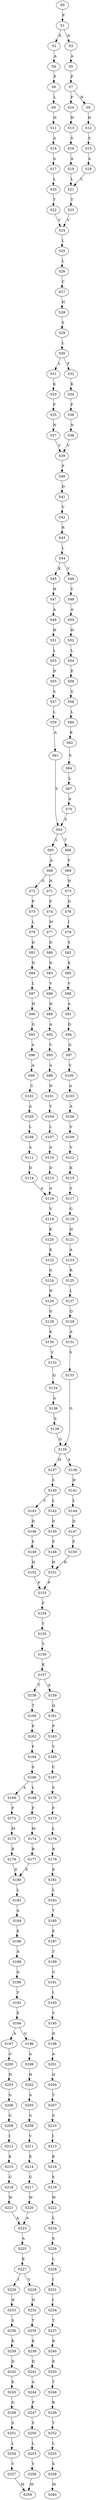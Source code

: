 strict digraph  {
	S0 -> S1 [ label = F ];
	S1 -> S2 [ label = E ];
	S1 -> S3 [ label = D ];
	S2 -> S4 [ label = A ];
	S3 -> S5 [ label = A ];
	S4 -> S6 [ label = P ];
	S5 -> S7 [ label = P ];
	S6 -> S8 [ label = L ];
	S7 -> S9 [ label = H ];
	S7 -> S10 [ label = F ];
	S8 -> S11 [ label = H ];
	S9 -> S12 [ label = H ];
	S10 -> S13 [ label = H ];
	S11 -> S14 [ label = A ];
	S12 -> S15 [ label = S ];
	S13 -> S16 [ label = S ];
	S14 -> S17 [ label = A ];
	S15 -> S18 [ label = A ];
	S16 -> S19 [ label = A ];
	S17 -> S20 [ label = L ];
	S18 -> S21 [ label = L ];
	S19 -> S21 [ label = L ];
	S20 -> S22 [ label = T ];
	S21 -> S23 [ label = T ];
	S22 -> S24 [ label = V ];
	S23 -> S24 [ label = V ];
	S24 -> S25 [ label = L ];
	S25 -> S26 [ label = L ];
	S26 -> S27 [ label = C ];
	S27 -> S28 [ label = H ];
	S28 -> S29 [ label = S ];
	S29 -> S30 [ label = L ];
	S30 -> S31 [ label = L ];
	S30 -> S32 [ label = F ];
	S31 -> S33 [ label = K ];
	S32 -> S34 [ label = K ];
	S33 -> S35 [ label = F ];
	S34 -> S36 [ label = F ];
	S35 -> S37 [ label = N ];
	S36 -> S38 [ label = N ];
	S37 -> S39 [ label = V ];
	S38 -> S39 [ label = V ];
	S39 -> S40 [ label = P ];
	S40 -> S41 [ label = D ];
	S41 -> S42 [ label = V ];
	S42 -> S43 [ label = R ];
	S43 -> S44 [ label = L ];
	S44 -> S45 [ label = K ];
	S44 -> S46 [ label = V ];
	S45 -> S47 [ label = H ];
	S46 -> S48 [ label = Y ];
	S47 -> S49 [ label = A ];
	S48 -> S50 [ label = A ];
	S49 -> S51 [ label = H ];
	S50 -> S52 [ label = H ];
	S51 -> S53 [ label = L ];
	S52 -> S54 [ label = L ];
	S53 -> S55 [ label = D ];
	S54 -> S56 [ label = E ];
	S55 -> S57 [ label = S ];
	S56 -> S58 [ label = S ];
	S57 -> S59 [ label = L ];
	S58 -> S60 [ label = L ];
	S59 -> S61 [ label = A ];
	S60 -> S62 [ label = K ];
	S61 -> S63 [ label = S ];
	S62 -> S64 [ label = S ];
	S63 -> S65 [ label = L ];
	S63 -> S66 [ label = T ];
	S64 -> S67 [ label = L ];
	S65 -> S68 [ label = A ];
	S66 -> S69 [ label = V ];
	S67 -> S70 [ label = A ];
	S68 -> S71 [ label = N ];
	S68 -> S72 [ label = G ];
	S69 -> S73 [ label = N ];
	S70 -> S63 [ label = S ];
	S71 -> S74 [ label = P ];
	S72 -> S75 [ label = P ];
	S73 -> S76 [ label = D ];
	S74 -> S77 [ label = M ];
	S75 -> S78 [ label = L ];
	S76 -> S79 [ label = I ];
	S77 -> S80 [ label = D ];
	S78 -> S81 [ label = D ];
	S79 -> S82 [ label = S ];
	S80 -> S83 [ label = D ];
	S81 -> S84 [ label = D ];
	S82 -> S85 [ label = K ];
	S83 -> S86 [ label = V ];
	S84 -> S87 [ label = L ];
	S85 -> S88 [ label = V ];
	S86 -> S89 [ label = H ];
	S87 -> S90 [ label = H ];
	S88 -> S91 [ label = A ];
	S89 -> S92 [ label = A ];
	S90 -> S93 [ label = G ];
	S91 -> S94 [ label = D ];
	S92 -> S95 [ label = V ];
	S93 -> S96 [ label = A ];
	S94 -> S97 [ label = G ];
	S95 -> S98 [ label = A ];
	S96 -> S99 [ label = A ];
	S97 -> S100 [ label = V ];
	S98 -> S101 [ label = N ];
	S99 -> S102 [ label = S ];
	S100 -> S103 [ label = A ];
	S101 -> S104 [ label = T ];
	S102 -> S105 [ label = A ];
	S103 -> S106 [ label = A ];
	S104 -> S107 [ label = L ];
	S105 -> S108 [ label = L ];
	S106 -> S109 [ label = V ];
	S107 -> S110 [ label = A ];
	S108 -> S111 [ label = A ];
	S109 -> S112 [ label = V ];
	S110 -> S113 [ label = D ];
	S111 -> S114 [ label = D ];
	S112 -> S115 [ label = K ];
	S113 -> S116 [ label = A ];
	S114 -> S116 [ label = A ];
	S115 -> S117 [ label = S ];
	S116 -> S118 [ label = V ];
	S117 -> S119 [ label = G ];
	S118 -> S120 [ label = K ];
	S119 -> S121 [ label = H ];
	S120 -> S122 [ label = K ];
	S121 -> S123 [ label = A ];
	S122 -> S124 [ label = G ];
	S123 -> S125 [ label = R ];
	S124 -> S126 [ label = H ];
	S125 -> S127 [ label = L ];
	S126 -> S128 [ label = G ];
	S127 -> S129 [ label = Q ];
	S128 -> S130 [ label = K ];
	S129 -> S131 [ label = A ];
	S130 -> S132 [ label = V ];
	S131 -> S133 [ label = S ];
	S132 -> S134 [ label = Q ];
	S133 -> S135 [ label = G ];
	S134 -> S136 [ label = A ];
	S135 -> S137 [ label = H ];
	S135 -> S138 [ label = S ];
	S136 -> S139 [ label = S ];
	S137 -> S140 [ label = S ];
	S138 -> S141 [ label = H ];
	S139 -> S135 [ label = G ];
	S140 -> S142 [ label = L ];
	S140 -> S143 [ label = V ];
	S141 -> S144 [ label = L ];
	S142 -> S145 [ label = D ];
	S143 -> S146 [ label = D ];
	S144 -> S147 [ label = D ];
	S145 -> S148 [ label = F ];
	S146 -> S149 [ label = F ];
	S147 -> S150 [ label = F ];
	S148 -> S151 [ label = H ];
	S149 -> S152 [ label = H ];
	S150 -> S151 [ label = H ];
	S151 -> S153 [ label = P ];
	S152 -> S153 [ label = P ];
	S153 -> S154 [ label = F ];
	S154 -> S155 [ label = Y ];
	S155 -> S156 [ label = T ];
	S156 -> S157 [ label = K ];
	S157 -> S158 [ label = T ];
	S157 -> S159 [ label = A ];
	S158 -> S160 [ label = T ];
	S159 -> S161 [ label = Q ];
	S160 -> S162 [ label = P ];
	S161 -> S163 [ label = P ];
	S162 -> S164 [ label = F ];
	S163 -> S165 [ label = Y ];
	S164 -> S166 [ label = S ];
	S165 -> S167 [ label = C ];
	S166 -> S168 [ label = L ];
	S166 -> S169 [ label = A ];
	S167 -> S170 [ label = S ];
	S168 -> S171 [ label = F ];
	S169 -> S172 [ label = F ];
	S170 -> S173 [ label = F ];
	S171 -> S174 [ label = M ];
	S172 -> S175 [ label = M ];
	S173 -> S176 [ label = L ];
	S174 -> S177 [ label = R ];
	S175 -> S178 [ label = R ];
	S176 -> S179 [ label = R ];
	S177 -> S180 [ label = E ];
	S178 -> S180 [ label = E ];
	S179 -> S181 [ label = E ];
	S180 -> S182 [ label = L ];
	S181 -> S183 [ label = L ];
	S182 -> S184 [ label = A ];
	S183 -> S185 [ label = T ];
	S184 -> S186 [ label = E ];
	S185 -> S187 [ label = E ];
	S186 -> S188 [ label = A ];
	S187 -> S189 [ label = T ];
	S188 -> S190 [ label = G ];
	S189 -> S191 [ label = G ];
	S190 -> S192 [ label = Y ];
	S191 -> S193 [ label = I ];
	S192 -> S194 [ label = E ];
	S193 -> S195 [ label = V ];
	S194 -> S196 [ label = G ];
	S194 -> S197 [ label = A ];
	S195 -> S198 [ label = D ];
	S196 -> S199 [ label = A ];
	S197 -> S200 [ label = G ];
	S198 -> S201 [ label = A ];
	S199 -> S202 [ label = H ];
	S200 -> S203 [ label = H ];
	S201 -> S204 [ label = Q ];
	S202 -> S205 [ label = A ];
	S203 -> S206 [ label = G ];
	S204 -> S207 [ label = T ];
	S205 -> S208 [ label = G ];
	S206 -> S209 [ label = G ];
	S207 -> S210 [ label = S ];
	S208 -> S211 [ label = V ];
	S209 -> S212 [ label = I ];
	S210 -> S213 [ label = I ];
	S211 -> S214 [ label = K ];
	S212 -> S215 [ label = K ];
	S213 -> S216 [ label = K ];
	S214 -> S217 [ label = G ];
	S215 -> S218 [ label = G ];
	S216 -> S219 [ label = S ];
	S217 -> S220 [ label = W ];
	S218 -> S221 [ label = W ];
	S219 -> S222 [ label = W ];
	S220 -> S223 [ label = A ];
	S221 -> S223 [ label = A ];
	S222 -> S224 [ label = L ];
	S223 -> S225 [ label = A ];
	S224 -> S226 [ label = S ];
	S225 -> S227 [ label = K ];
	S226 -> S228 [ label = L ];
	S227 -> S229 [ label = V ];
	S227 -> S230 [ label = I ];
	S228 -> S231 [ label = I ];
	S229 -> S232 [ label = N ];
	S230 -> S233 [ label = N ];
	S231 -> S234 [ label = I ];
	S232 -> S235 [ label = T ];
	S233 -> S236 [ label = S ];
	S234 -> S237 [ label = T ];
	S235 -> S238 [ label = K ];
	S236 -> S239 [ label = K ];
	S237 -> S240 [ label = R ];
	S238 -> S241 [ label = D ];
	S239 -> S242 [ label = D ];
	S240 -> S243 [ label = E ];
	S241 -> S244 [ label = A ];
	S242 -> S245 [ label = E ];
	S243 -> S246 [ label = T ];
	S244 -> S247 [ label = P ];
	S245 -> S248 [ label = G ];
	S246 -> S249 [ label = R ];
	S247 -> S250 [ label = S ];
	S248 -> S251 [ label = S ];
	S249 -> S252 [ label = T ];
	S250 -> S253 [ label = L ];
	S251 -> S254 [ label = L ];
	S252 -> S255 [ label = L ];
	S253 -> S256 [ label = V ];
	S254 -> S257 [ label = V ];
	S255 -> S258 [ label = S ];
	S256 -> S259 [ label = M ];
	S257 -> S259 [ label = M ];
	S258 -> S260 [ label = M ];
}
